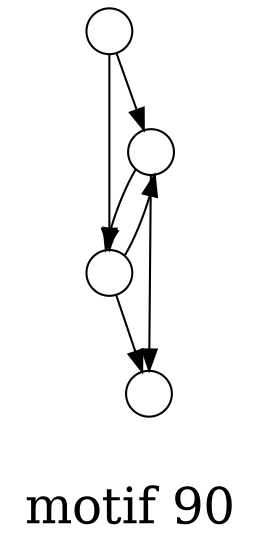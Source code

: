 /*****
motif 90
*****/

digraph G {
  graph [splines=false overlap=false]
  node  [shape=ellipse, width=0.3, height=0.3, label=""]
  0 ;
  1 ;
  2 ;
  3 ;
  0 -> 1;
  0 -> 2;
  1 -> 0;
  1 -> 2;
  3 -> 0;
  3 -> 1;
  label = "\nmotif 90\n";  fontsize=24;
}
